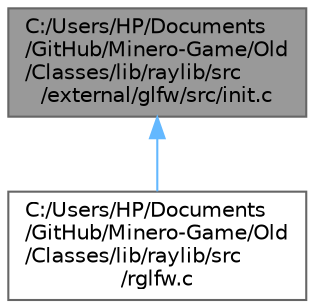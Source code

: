 digraph "C:/Users/HP/Documents/GitHub/Minero-Game/Old/Classes/lib/raylib/src/external/glfw/src/init.c"
{
 // LATEX_PDF_SIZE
  bgcolor="transparent";
  edge [fontname=Helvetica,fontsize=10,labelfontname=Helvetica,labelfontsize=10];
  node [fontname=Helvetica,fontsize=10,shape=box,height=0.2,width=0.4];
  Node1 [id="Node000001",label="C:/Users/HP/Documents\l/GitHub/Minero-Game/Old\l/Classes/lib/raylib/src\l/external/glfw/src/init.c",height=0.2,width=0.4,color="gray40", fillcolor="grey60", style="filled", fontcolor="black",tooltip=" "];
  Node1 -> Node2 [id="edge3_Node000001_Node000002",dir="back",color="steelblue1",style="solid",tooltip=" "];
  Node2 [id="Node000002",label="C:/Users/HP/Documents\l/GitHub/Minero-Game/Old\l/Classes/lib/raylib/src\l/rglfw.c",height=0.2,width=0.4,color="grey40", fillcolor="white", style="filled",URL="$_old_2_classes_2lib_2raylib_2src_2rglfw_8c.html",tooltip=" "];
}
